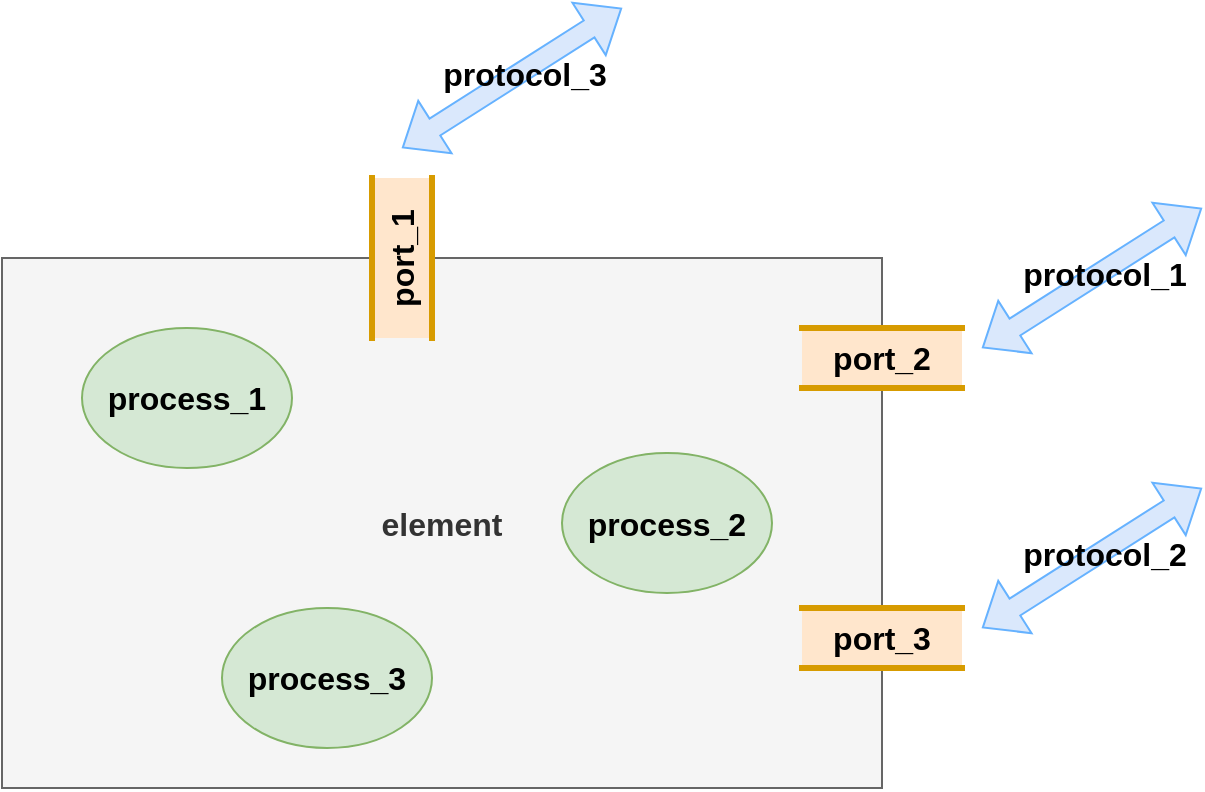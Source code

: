 <mxfile version="24.7.17" pages="2">
  <diagram name="ASA overview" id="7TQFjj7_i3DxMz_9fUeK">
    <mxGraphModel dx="1340" dy="1290" grid="1" gridSize="10" guides="1" tooltips="1" connect="1" arrows="1" fold="1" page="0" pageScale="1" pageWidth="850" pageHeight="1100" math="0" shadow="0">
      <root>
        <mxCell id="0" />
        <mxCell id="1" parent="0" />
        <mxCell id="4f7uVcdqR3JDxNYSSRZz-2" value="&lt;b&gt;&lt;font style=&quot;font-size: 16px;&quot;&gt;element&lt;/font&gt;&lt;/b&gt;" style="rounded=0;whiteSpace=wrap;html=1;fillColor=#f5f5f5;fontColor=#333333;strokeColor=#666666;" parent="1" vertex="1">
          <mxGeometry x="90" y="125" width="440" height="265" as="geometry" />
        </mxCell>
        <mxCell id="4f7uVcdqR3JDxNYSSRZz-1" value="&lt;font style=&quot;font-size: 16px;&quot;&gt;&lt;b&gt;process_1&lt;/b&gt;&lt;/font&gt;" style="ellipse;whiteSpace=wrap;html=1;fillColor=#d5e8d4;strokeColor=#82b366;" parent="1" vertex="1">
          <mxGeometry x="130" y="160" width="105" height="70" as="geometry" />
        </mxCell>
        <mxCell id="4f7uVcdqR3JDxNYSSRZz-3" value="&lt;b&gt;&lt;font style=&quot;font-size: 16px;&quot;&gt;port_2&lt;/font&gt;&lt;/b&gt;" style="shape=partialRectangle;whiteSpace=wrap;html=1;left=0;right=0;fillColor=#ffe6cc;strokeWidth=3;strokeColor=#d79b00;" parent="1" vertex="1">
          <mxGeometry x="490" y="160" width="80" height="30" as="geometry" />
        </mxCell>
        <mxCell id="4f7uVcdqR3JDxNYSSRZz-4" value="" style="shape=flexArrow;endArrow=classic;startArrow=classic;html=1;rounded=0;fillColor=#dae8fc;strokeColor=#66B2FF;labelBackgroundColor=none;" parent="1" edge="1">
          <mxGeometry width="100" height="100" relative="1" as="geometry">
            <mxPoint x="290" y="70" as="sourcePoint" />
            <mxPoint x="400" as="targetPoint" />
          </mxGeometry>
        </mxCell>
        <mxCell id="4f7uVcdqR3JDxNYSSRZz-5" value="&lt;b&gt;&lt;font style=&quot;font-size: 16px;&quot;&gt;protocol_3&lt;/font&gt;&lt;/b&gt;" style="edgeLabel;html=1;align=center;verticalAlign=middle;resizable=0;points=[];labelBackgroundColor=none;" parent="4f7uVcdqR3JDxNYSSRZz-4" vertex="1" connectable="0">
          <mxGeometry x="0.1" y="-1" relative="1" as="geometry">
            <mxPoint as="offset" />
          </mxGeometry>
        </mxCell>
        <mxCell id="4f7uVcdqR3JDxNYSSRZz-7" value="&lt;font style=&quot;font-size: 16px;&quot;&gt;&lt;b&gt;process_2&lt;/b&gt;&lt;/font&gt;" style="ellipse;whiteSpace=wrap;html=1;fillColor=#d5e8d4;strokeColor=#82b366;" parent="1" vertex="1">
          <mxGeometry x="370" y="222.5" width="105" height="70" as="geometry" />
        </mxCell>
        <mxCell id="4f7uVcdqR3JDxNYSSRZz-8" value="&lt;font style=&quot;font-size: 16px;&quot;&gt;&lt;b&gt;process_3&lt;/b&gt;&lt;/font&gt;" style="ellipse;whiteSpace=wrap;html=1;fillColor=#d5e8d4;strokeColor=#82b366;" parent="1" vertex="1">
          <mxGeometry x="200" y="300" width="105" height="70" as="geometry" />
        </mxCell>
        <mxCell id="4f7uVcdqR3JDxNYSSRZz-9" value="&lt;b&gt;&lt;font style=&quot;font-size: 16px;&quot;&gt;port_1&lt;/font&gt;&lt;/b&gt;" style="shape=partialRectangle;whiteSpace=wrap;html=1;left=0;right=0;fillColor=#ffe6cc;strokeWidth=3;strokeColor=#d79b00;rotation=-90;" parent="1" vertex="1">
          <mxGeometry x="250" y="110" width="80" height="30" as="geometry" />
        </mxCell>
        <mxCell id="4f7uVcdqR3JDxNYSSRZz-10" value="&lt;b&gt;&lt;font style=&quot;font-size: 16px;&quot;&gt;port_3&lt;/font&gt;&lt;/b&gt;" style="shape=partialRectangle;whiteSpace=wrap;html=1;left=0;right=0;fillColor=#ffe6cc;strokeWidth=3;strokeColor=#d79b00;" parent="1" vertex="1">
          <mxGeometry x="490" y="300" width="80" height="30" as="geometry" />
        </mxCell>
        <mxCell id="4f7uVcdqR3JDxNYSSRZz-11" value="" style="shape=flexArrow;endArrow=classic;startArrow=classic;html=1;rounded=0;fillColor=#dae8fc;strokeColor=#66B2FF;labelBackgroundColor=none;" parent="1" edge="1">
          <mxGeometry width="100" height="100" relative="1" as="geometry">
            <mxPoint x="580" y="310" as="sourcePoint" />
            <mxPoint x="690" y="240" as="targetPoint" />
          </mxGeometry>
        </mxCell>
        <mxCell id="4f7uVcdqR3JDxNYSSRZz-12" value="&lt;b&gt;&lt;font style=&quot;font-size: 16px;&quot;&gt;protocol_2&lt;/font&gt;&lt;/b&gt;" style="edgeLabel;html=1;align=center;verticalAlign=middle;resizable=0;points=[];labelBackgroundColor=none;" parent="4f7uVcdqR3JDxNYSSRZz-11" vertex="1" connectable="0">
          <mxGeometry x="0.1" y="-1" relative="1" as="geometry">
            <mxPoint as="offset" />
          </mxGeometry>
        </mxCell>
        <mxCell id="4f7uVcdqR3JDxNYSSRZz-13" value="" style="shape=flexArrow;endArrow=classic;startArrow=classic;html=1;rounded=0;fillColor=#dae8fc;strokeColor=#66B2FF;labelBackgroundColor=none;" parent="1" edge="1">
          <mxGeometry width="100" height="100" relative="1" as="geometry">
            <mxPoint x="580" y="170" as="sourcePoint" />
            <mxPoint x="690" y="100" as="targetPoint" />
          </mxGeometry>
        </mxCell>
        <mxCell id="4f7uVcdqR3JDxNYSSRZz-14" value="&lt;b&gt;&lt;font style=&quot;font-size: 16px;&quot;&gt;protocol_1&lt;/font&gt;&lt;/b&gt;" style="edgeLabel;html=1;align=center;verticalAlign=middle;resizable=0;points=[];labelBackgroundColor=none;" parent="4f7uVcdqR3JDxNYSSRZz-13" vertex="1" connectable="0">
          <mxGeometry x="0.1" y="-1" relative="1" as="geometry">
            <mxPoint as="offset" />
          </mxGeometry>
        </mxCell>
      </root>
    </mxGraphModel>
  </diagram>
  <diagram name="abstraction levels" id="v-4c-xNZiO2r0jTOGqSN">
    <mxGraphModel dx="1340" dy="1290" grid="1" gridSize="10" guides="1" tooltips="1" connect="1" arrows="1" fold="1" page="0" pageScale="1" pageWidth="850" pageHeight="1100" math="0" shadow="0">
      <root>
        <mxCell id="a2yX6ngnl8IPmbnKrzWX-0" />
        <mxCell id="a2yX6ngnl8IPmbnKrzWX-1" parent="a2yX6ngnl8IPmbnKrzWX-0" />
        <mxCell id="a2yX6ngnl8IPmbnKrzWX-2" value="&lt;b&gt;&lt;font style=&quot;font-size: 16px;&quot;&gt;element&lt;/font&gt;&lt;/b&gt;" style="rounded=0;whiteSpace=wrap;html=1;fillColor=#f5f5f5;fontColor=#333333;strokeColor=#666666;" vertex="1" parent="a2yX6ngnl8IPmbnKrzWX-1">
          <mxGeometry x="90" y="125" width="440" height="265" as="geometry" />
        </mxCell>
        <mxCell id="a2yX6ngnl8IPmbnKrzWX-3" value="&lt;font style=&quot;font-size: 16px;&quot;&gt;&lt;b&gt;process_1&lt;/b&gt;&lt;/font&gt;" style="ellipse;whiteSpace=wrap;html=1;fillColor=#d5e8d4;strokeColor=#82b366;" vertex="1" parent="a2yX6ngnl8IPmbnKrzWX-1">
          <mxGeometry x="130" y="160" width="105" height="70" as="geometry" />
        </mxCell>
        <mxCell id="a2yX6ngnl8IPmbnKrzWX-4" value="&lt;b&gt;&lt;font style=&quot;font-size: 16px;&quot;&gt;port_2&lt;/font&gt;&lt;/b&gt;" style="shape=partialRectangle;whiteSpace=wrap;html=1;left=0;right=0;fillColor=#ffe6cc;strokeWidth=3;strokeColor=#d79b00;" vertex="1" parent="a2yX6ngnl8IPmbnKrzWX-1">
          <mxGeometry x="490" y="160" width="80" height="30" as="geometry" />
        </mxCell>
        <mxCell id="a2yX6ngnl8IPmbnKrzWX-5" value="" style="shape=flexArrow;endArrow=classic;startArrow=classic;html=1;rounded=0;fillColor=#dae8fc;strokeColor=#66B2FF;labelBackgroundColor=none;" edge="1" parent="a2yX6ngnl8IPmbnKrzWX-1">
          <mxGeometry width="100" height="100" relative="1" as="geometry">
            <mxPoint x="290" y="70" as="sourcePoint" />
            <mxPoint x="400" as="targetPoint" />
          </mxGeometry>
        </mxCell>
        <mxCell id="a2yX6ngnl8IPmbnKrzWX-6" value="&lt;b&gt;&lt;font style=&quot;font-size: 16px;&quot;&gt;protocol_3&lt;/font&gt;&lt;/b&gt;" style="edgeLabel;html=1;align=center;verticalAlign=middle;resizable=0;points=[];labelBackgroundColor=none;" vertex="1" connectable="0" parent="a2yX6ngnl8IPmbnKrzWX-5">
          <mxGeometry x="0.1" y="-1" relative="1" as="geometry">
            <mxPoint as="offset" />
          </mxGeometry>
        </mxCell>
        <mxCell id="a2yX6ngnl8IPmbnKrzWX-7" value="&lt;font style=&quot;font-size: 16px;&quot;&gt;&lt;b&gt;process_2&lt;/b&gt;&lt;/font&gt;" style="ellipse;whiteSpace=wrap;html=1;fillColor=#d5e8d4;strokeColor=#82b366;" vertex="1" parent="a2yX6ngnl8IPmbnKrzWX-1">
          <mxGeometry x="370" y="222.5" width="105" height="70" as="geometry" />
        </mxCell>
        <mxCell id="a2yX6ngnl8IPmbnKrzWX-8" value="&lt;font style=&quot;font-size: 16px;&quot;&gt;&lt;b&gt;process_3&lt;/b&gt;&lt;/font&gt;" style="ellipse;whiteSpace=wrap;html=1;fillColor=#d5e8d4;strokeColor=#82b366;" vertex="1" parent="a2yX6ngnl8IPmbnKrzWX-1">
          <mxGeometry x="200" y="300" width="105" height="70" as="geometry" />
        </mxCell>
        <mxCell id="a2yX6ngnl8IPmbnKrzWX-9" value="&lt;b&gt;&lt;font style=&quot;font-size: 16px;&quot;&gt;port_1&lt;/font&gt;&lt;/b&gt;" style="shape=partialRectangle;whiteSpace=wrap;html=1;left=0;right=0;fillColor=#ffe6cc;strokeWidth=3;strokeColor=#d79b00;rotation=-90;" vertex="1" parent="a2yX6ngnl8IPmbnKrzWX-1">
          <mxGeometry x="250" y="110" width="80" height="30" as="geometry" />
        </mxCell>
        <mxCell id="a2yX6ngnl8IPmbnKrzWX-10" value="&lt;b&gt;&lt;font style=&quot;font-size: 16px;&quot;&gt;port_3&lt;/font&gt;&lt;/b&gt;" style="shape=partialRectangle;whiteSpace=wrap;html=1;left=0;right=0;fillColor=#ffe6cc;strokeWidth=3;strokeColor=#d79b00;" vertex="1" parent="a2yX6ngnl8IPmbnKrzWX-1">
          <mxGeometry x="490" y="300" width="80" height="30" as="geometry" />
        </mxCell>
        <mxCell id="a2yX6ngnl8IPmbnKrzWX-11" value="" style="shape=flexArrow;endArrow=classic;startArrow=classic;html=1;rounded=0;fillColor=#dae8fc;strokeColor=#66B2FF;labelBackgroundColor=none;" edge="1" parent="a2yX6ngnl8IPmbnKrzWX-1">
          <mxGeometry width="100" height="100" relative="1" as="geometry">
            <mxPoint x="580" y="310" as="sourcePoint" />
            <mxPoint x="690" y="240" as="targetPoint" />
          </mxGeometry>
        </mxCell>
        <mxCell id="a2yX6ngnl8IPmbnKrzWX-12" value="&lt;b&gt;&lt;font style=&quot;font-size: 16px;&quot;&gt;protocol_2&lt;/font&gt;&lt;/b&gt;" style="edgeLabel;html=1;align=center;verticalAlign=middle;resizable=0;points=[];labelBackgroundColor=none;" vertex="1" connectable="0" parent="a2yX6ngnl8IPmbnKrzWX-11">
          <mxGeometry x="0.1" y="-1" relative="1" as="geometry">
            <mxPoint as="offset" />
          </mxGeometry>
        </mxCell>
        <mxCell id="a2yX6ngnl8IPmbnKrzWX-13" value="" style="shape=flexArrow;endArrow=classic;startArrow=classic;html=1;rounded=0;fillColor=#dae8fc;strokeColor=#66B2FF;labelBackgroundColor=none;" edge="1" parent="a2yX6ngnl8IPmbnKrzWX-1">
          <mxGeometry width="100" height="100" relative="1" as="geometry">
            <mxPoint x="580" y="170" as="sourcePoint" />
            <mxPoint x="690" y="100" as="targetPoint" />
          </mxGeometry>
        </mxCell>
        <mxCell id="a2yX6ngnl8IPmbnKrzWX-14" value="&lt;b&gt;&lt;font style=&quot;font-size: 16px;&quot;&gt;protocol_1&lt;/font&gt;&lt;/b&gt;" style="edgeLabel;html=1;align=center;verticalAlign=middle;resizable=0;points=[];labelBackgroundColor=none;" vertex="1" connectable="0" parent="a2yX6ngnl8IPmbnKrzWX-13">
          <mxGeometry x="0.1" y="-1" relative="1" as="geometry">
            <mxPoint as="offset" />
          </mxGeometry>
        </mxCell>
      </root>
    </mxGraphModel>
  </diagram>
</mxfile>
